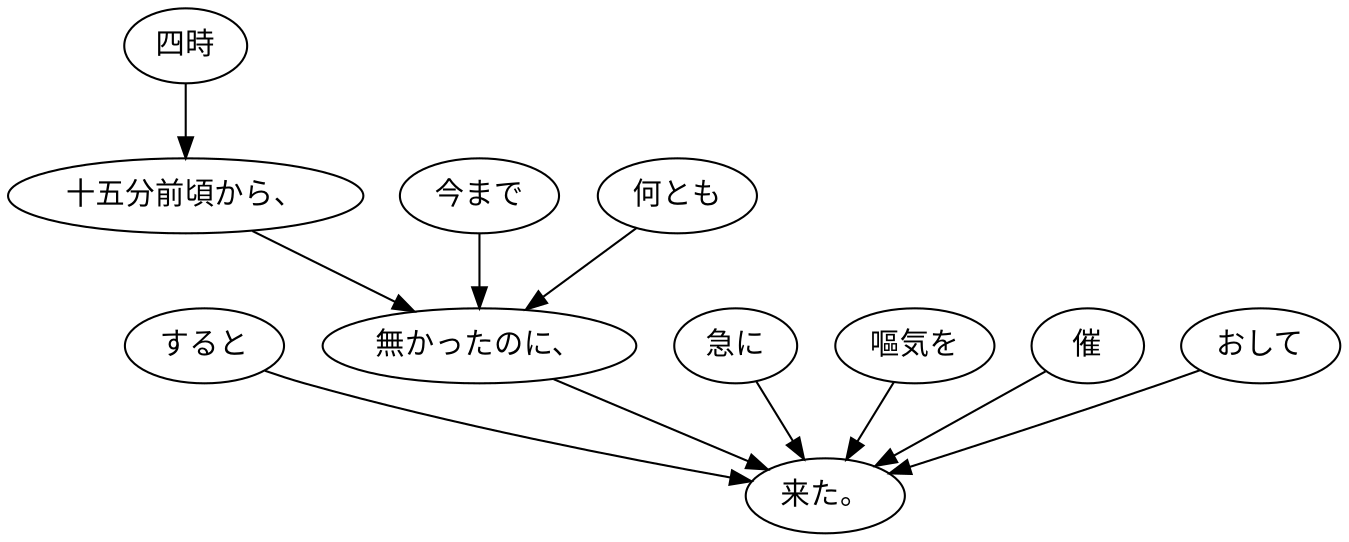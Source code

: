 digraph graph1231 {
	node0 [label="すると"];
	node1 [label="四時"];
	node2 [label="十五分前頃から、"];
	node3 [label="今まで"];
	node4 [label="何とも"];
	node5 [label="無かったのに、"];
	node6 [label="急に"];
	node7 [label="嘔気を"];
	node8 [label="催"];
	node9 [label="おして"];
	node10 [label="来た。"];
	node0 -> node10;
	node1 -> node2;
	node2 -> node5;
	node3 -> node5;
	node4 -> node5;
	node5 -> node10;
	node6 -> node10;
	node7 -> node10;
	node8 -> node10;
	node9 -> node10;
}
